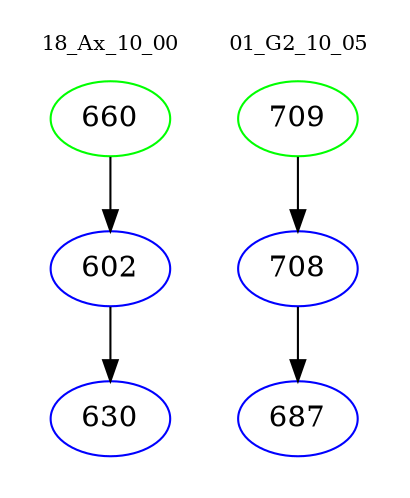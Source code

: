 digraph{
subgraph cluster_0 {
color = white
label = "18_Ax_10_00";
fontsize=10;
T0_660 [label="660", color="green"]
T0_660 -> T0_602 [color="black"]
T0_602 [label="602", color="blue"]
T0_602 -> T0_630 [color="black"]
T0_630 [label="630", color="blue"]
}
subgraph cluster_1 {
color = white
label = "01_G2_10_05";
fontsize=10;
T1_709 [label="709", color="green"]
T1_709 -> T1_708 [color="black"]
T1_708 [label="708", color="blue"]
T1_708 -> T1_687 [color="black"]
T1_687 [label="687", color="blue"]
}
}
